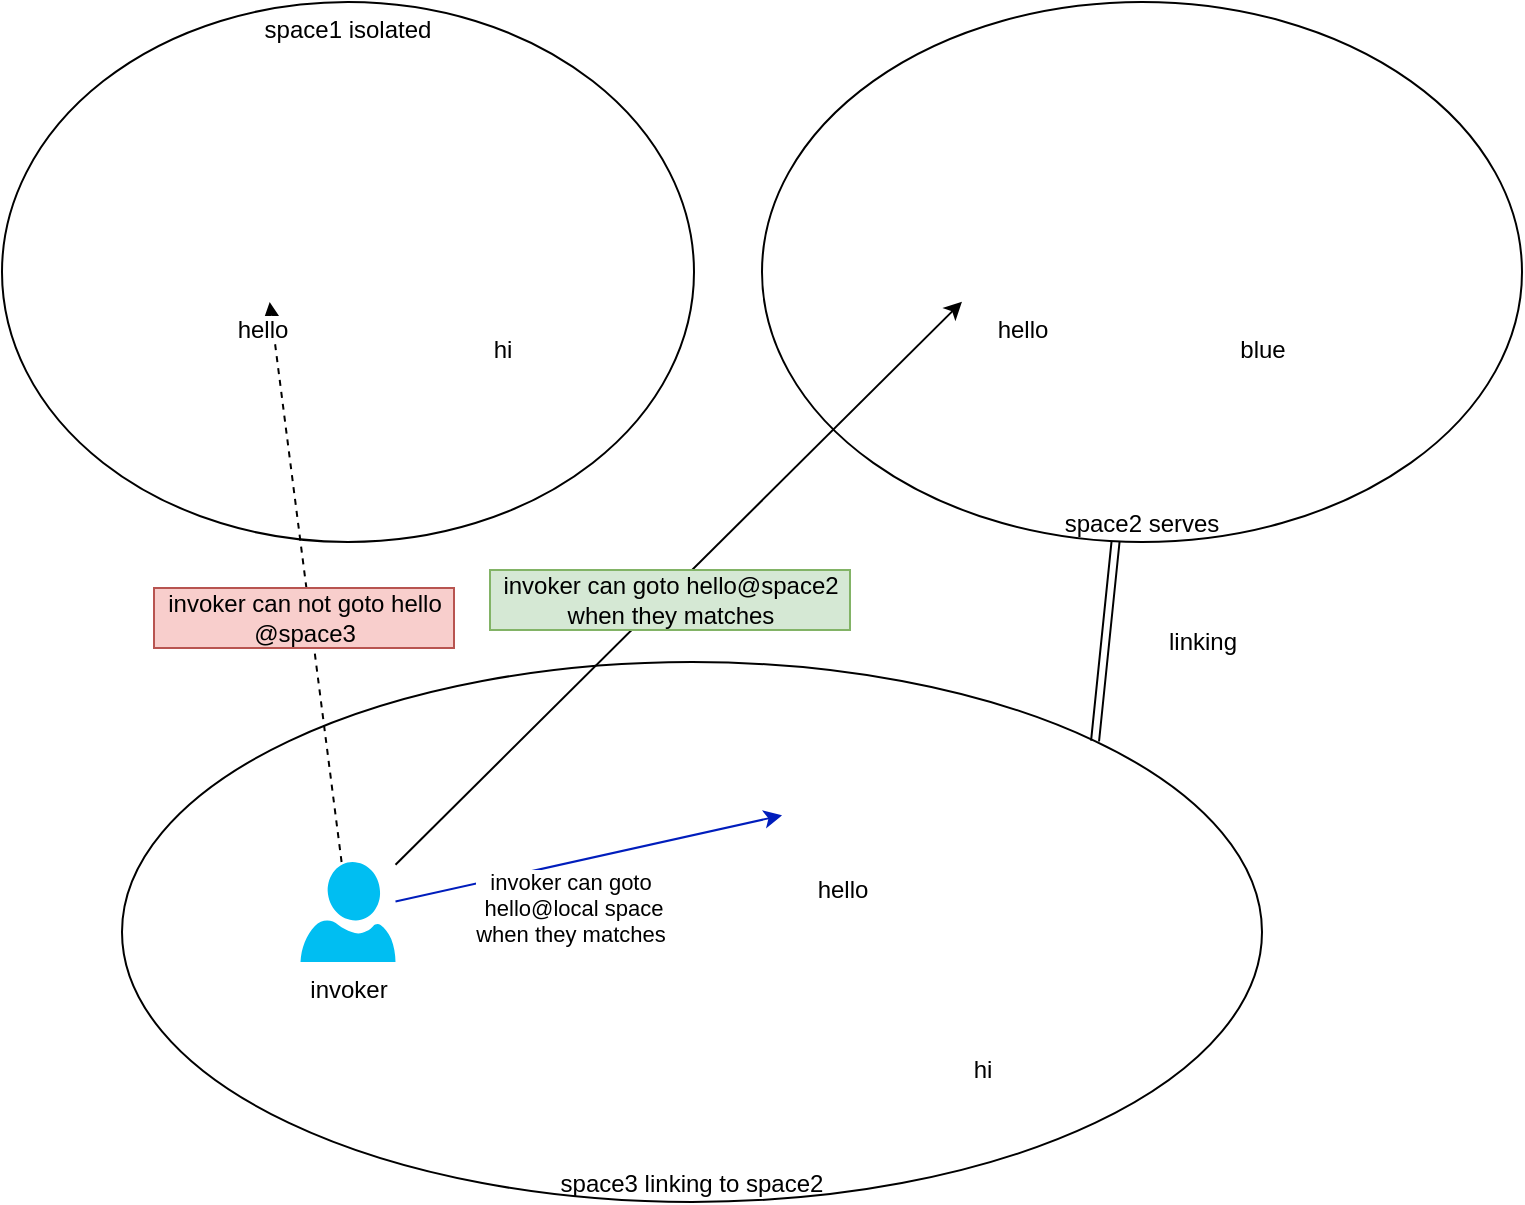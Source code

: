 <mxfile version="13.3.5" type="google"><diagram id="M1tOx3kX38TZL3DPf04h" name="Page-1"><mxGraphModel dx="942" dy="615" grid="1" gridSize="10" guides="1" tooltips="1" connect="1" arrows="1" fold="1" page="1" pageScale="1" pageWidth="827" pageHeight="1169" math="0" shadow="0"><root><mxCell id="0"/><mxCell id="1" parent="0"/><mxCell id="p_dAQOaYZ2olhxQwyMNj-6" value="space1 isolated" style="ellipse;whiteSpace=wrap;html=1;verticalAlign=top;" vertex="1" parent="1"><mxGeometry x="50" y="60" width="346" height="270" as="geometry"/></mxCell><mxCell id="p_dAQOaYZ2olhxQwyMNj-5" value="space3 linking to space2" style="ellipse;whiteSpace=wrap;html=1;verticalAlign=bottom;" vertex="1" parent="1"><mxGeometry x="110" y="390" width="570" height="270" as="geometry"/></mxCell><mxCell id="p_dAQOaYZ2olhxQwyMNj-11" style="rounded=0;orthogonalLoop=1;jettySize=auto;html=1;entryX=1;entryY=0;entryDx=0;entryDy=0;shape=link;" edge="1" parent="1" source="p_dAQOaYZ2olhxQwyMNj-1" target="p_dAQOaYZ2olhxQwyMNj-5"><mxGeometry relative="1" as="geometry"/></mxCell><mxCell id="p_dAQOaYZ2olhxQwyMNj-1" value="space2 serves" style="ellipse;whiteSpace=wrap;html=1;verticalAlign=bottom;" vertex="1" parent="1"><mxGeometry x="430" y="60" width="380" height="270" as="geometry"/></mxCell><mxCell id="p_dAQOaYZ2olhxQwyMNj-2" value="hello" style="shape=image;html=1;verticalAlign=top;verticalLabelPosition=bottom;labelBackgroundColor=#ffffff;imageAspect=0;aspect=fixed;image=https://cdn0.iconfinder.com/data/icons/simpline-mix/64/simpline_43-128.png" vertex="1" parent="1"><mxGeometry x="530" y="150" width="60" height="60" as="geometry"/></mxCell><mxCell id="p_dAQOaYZ2olhxQwyMNj-14" style="edgeStyle=none;rounded=0;orthogonalLoop=1;jettySize=auto;html=1;fillColor=#0050ef;strokeColor=#001DBC;" edge="1" parent="1" source="p_dAQOaYZ2olhxQwyMNj-3" target="p_dAQOaYZ2olhxQwyMNj-9"><mxGeometry relative="1" as="geometry"/></mxCell><mxCell id="p_dAQOaYZ2olhxQwyMNj-16" value="invoker can goto&lt;br&gt;&amp;nbsp;hello@local space&lt;br&gt;when they matches" style="edgeLabel;html=1;align=center;verticalAlign=middle;resizable=0;points=[];" vertex="1" connectable="0" parent="p_dAQOaYZ2olhxQwyMNj-14"><mxGeometry x="-0.364" y="-3" relative="1" as="geometry"><mxPoint x="24.44" y="14.23" as="offset"/></mxGeometry></mxCell><mxCell id="p_dAQOaYZ2olhxQwyMNj-15" style="edgeStyle=none;rounded=0;orthogonalLoop=1;jettySize=auto;html=1;" edge="1" parent="1" source="p_dAQOaYZ2olhxQwyMNj-3" target="p_dAQOaYZ2olhxQwyMNj-2"><mxGeometry relative="1" as="geometry"/></mxCell><mxCell id="p_dAQOaYZ2olhxQwyMNj-18" style="edgeStyle=none;rounded=0;orthogonalLoop=1;jettySize=auto;html=1;dashed=1;" edge="1" parent="1" source="p_dAQOaYZ2olhxQwyMNj-3" target="p_dAQOaYZ2olhxQwyMNj-7"><mxGeometry relative="1" as="geometry"/></mxCell><mxCell id="p_dAQOaYZ2olhxQwyMNj-3" value="invoker" style="verticalLabelPosition=bottom;html=1;verticalAlign=top;align=center;strokeColor=none;fillColor=#00BEF2;shape=mxgraph.azure.user;" vertex="1" parent="1"><mxGeometry x="199.25" y="490" width="47.5" height="50" as="geometry"/></mxCell><mxCell id="p_dAQOaYZ2olhxQwyMNj-4" value="blue" style="shape=image;html=1;verticalAlign=top;verticalLabelPosition=bottom;labelBackgroundColor=#ffffff;imageAspect=0;aspect=fixed;image=https://cdn0.iconfinder.com/data/icons/simpline-mix/64/simpline_43-128.png" vertex="1" parent="1"><mxGeometry x="650" y="160" width="60" height="60" as="geometry"/></mxCell><mxCell id="p_dAQOaYZ2olhxQwyMNj-7" value="hello" style="shape=image;html=1;verticalAlign=top;verticalLabelPosition=bottom;labelBackgroundColor=#ffffff;imageAspect=0;aspect=fixed;image=https://cdn0.iconfinder.com/data/icons/simpline-mix/64/simpline_43-128.png" vertex="1" parent="1"><mxGeometry x="150" y="150" width="60" height="60" as="geometry"/></mxCell><mxCell id="p_dAQOaYZ2olhxQwyMNj-8" value="hi" style="shape=image;html=1;verticalAlign=top;verticalLabelPosition=bottom;labelBackgroundColor=#ffffff;imageAspect=0;aspect=fixed;image=https://cdn0.iconfinder.com/data/icons/simpline-mix/64/simpline_43-128.png" vertex="1" parent="1"><mxGeometry x="270" y="160" width="60" height="60" as="geometry"/></mxCell><mxCell id="p_dAQOaYZ2olhxQwyMNj-9" value="hello" style="shape=image;html=1;verticalAlign=top;verticalLabelPosition=bottom;labelBackgroundColor=#ffffff;imageAspect=0;aspect=fixed;image=https://cdn0.iconfinder.com/data/icons/simpline-mix/64/simpline_43-128.png" vertex="1" parent="1"><mxGeometry x="440" y="430" width="60" height="60" as="geometry"/></mxCell><mxCell id="p_dAQOaYZ2olhxQwyMNj-10" value="hi" style="shape=image;html=1;verticalAlign=top;verticalLabelPosition=bottom;labelBackgroundColor=#ffffff;imageAspect=0;aspect=fixed;image=https://cdn0.iconfinder.com/data/icons/simpline-mix/64/simpline_43-128.png" vertex="1" parent="1"><mxGeometry x="510" y="520" width="60" height="60" as="geometry"/></mxCell><mxCell id="p_dAQOaYZ2olhxQwyMNj-12" value="linking" style="text;html=1;align=center;verticalAlign=middle;resizable=0;points=[];autosize=1;" vertex="1" parent="1"><mxGeometry x="625" y="370" width="50" height="20" as="geometry"/></mxCell><mxCell id="p_dAQOaYZ2olhxQwyMNj-17" value="invoker can goto hello@space2&lt;br&gt;when they matches" style="text;html=1;align=center;verticalAlign=middle;resizable=0;points=[];autosize=1;fillColor=#d5e8d4;strokeColor=#82b366;" vertex="1" parent="1"><mxGeometry x="294" y="344" width="180" height="30" as="geometry"/></mxCell><mxCell id="p_dAQOaYZ2olhxQwyMNj-19" value="invoker can not goto hello&lt;br&gt;@space3" style="text;html=1;align=center;verticalAlign=middle;resizable=0;points=[];autosize=1;fillColor=#f8cecc;strokeColor=#b85450;" vertex="1" parent="1"><mxGeometry x="126" y="353" width="150" height="30" as="geometry"/></mxCell></root></mxGraphModel></diagram></mxfile>